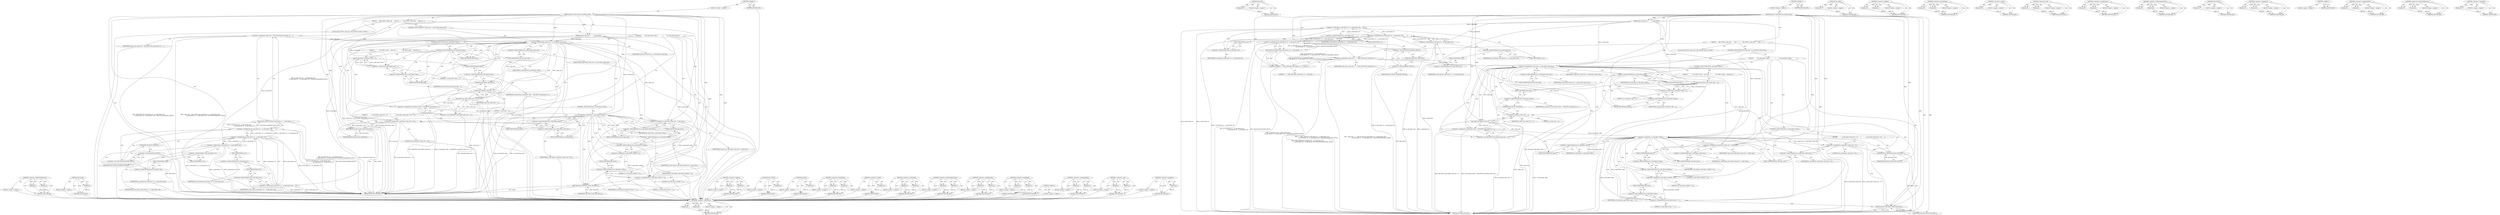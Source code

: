 digraph "&lt;operator&gt;.logicalNot" {
vulnerable_139 [label=<(METHOD,&lt;operator&gt;.indirectFieldAccess)>];
vulnerable_140 [label=<(PARAM,p1)>];
vulnerable_141 [label=<(PARAM,p2)>];
vulnerable_142 [label=<(BLOCK,&lt;empty&gt;,&lt;empty&gt;)>];
vulnerable_143 [label=<(METHOD_RETURN,ANY)>];
vulnerable_162 [label=<(METHOD,opj_malloc)>];
vulnerable_163 [label=<(PARAM,p1)>];
vulnerable_164 [label=<(BLOCK,&lt;empty&gt;,&lt;empty&gt;)>];
vulnerable_165 [label=<(METHOD_RETURN,ANY)>];
vulnerable_6 [label=<(METHOD,&lt;global&gt;)<SUB>1</SUB>>];
vulnerable_7 [label=<(BLOCK,&lt;empty&gt;,&lt;empty&gt;)<SUB>1</SUB>>];
vulnerable_8 [label=<(METHOD,opj_tcd_code_block_enc_allocate_data)<SUB>1</SUB>>];
vulnerable_9 [label=<(PARAM,opj_tcd_cblk_enc_t *
        p_code_block)<SUB>1</SUB>>];
vulnerable_10 [label=<(BLOCK,{
     OPJ_UINT32 l_data_size;
 
    l_data_siz...,{
     OPJ_UINT32 l_data_size;
 
    l_data_siz...)<SUB>3</SUB>>];
vulnerable_11 [label="<(LOCAL,OPJ_UINT32 l_data_size: OPJ_UINT32)<SUB>4</SUB>>"];
vulnerable_12 [label=<(&lt;operator&gt;.assignment,l_data_size = (OPJ_UINT32)((p_code_block-&gt;x1 - ...)<SUB>6</SUB>>];
vulnerable_13 [label=<(IDENTIFIER,l_data_size,l_data_size = (OPJ_UINT32)((p_code_block-&gt;x1 - ...)<SUB>6</SUB>>];
vulnerable_14 [label=<(OPJ_UINT32,(OPJ_UINT32)((p_code_block-&gt;x1 - p_code_block-&gt;...)<SUB>6</SUB>>];
vulnerable_15 [label=<(&lt;operator&gt;.multiplication,(p_code_block-&gt;x1 - p_code_block-&gt;x0) *
       ...)<SUB>6</SUB>>];
vulnerable_16 [label=<(&lt;operator&gt;.multiplication,(p_code_block-&gt;x1 - p_code_block-&gt;x0) *
       ...)<SUB>6</SUB>>];
vulnerable_17 [label=<(&lt;operator&gt;.subtraction,p_code_block-&gt;x1 - p_code_block-&gt;x0)<SUB>6</SUB>>];
vulnerable_18 [label=<(&lt;operator&gt;.indirectFieldAccess,p_code_block-&gt;x1)<SUB>6</SUB>>];
vulnerable_19 [label=<(IDENTIFIER,p_code_block,p_code_block-&gt;x1 - p_code_block-&gt;x0)<SUB>6</SUB>>];
vulnerable_20 [label=<(FIELD_IDENTIFIER,x1,x1)<SUB>6</SUB>>];
vulnerable_21 [label=<(&lt;operator&gt;.indirectFieldAccess,p_code_block-&gt;x0)<SUB>6</SUB>>];
vulnerable_22 [label=<(IDENTIFIER,p_code_block,p_code_block-&gt;x1 - p_code_block-&gt;x0)<SUB>6</SUB>>];
vulnerable_23 [label=<(FIELD_IDENTIFIER,x0,x0)<SUB>6</SUB>>];
vulnerable_24 [label=<(&lt;operator&gt;.subtraction,p_code_block-&gt;y1 - p_code_block-&gt;y0)<SUB>7</SUB>>];
vulnerable_25 [label=<(&lt;operator&gt;.indirectFieldAccess,p_code_block-&gt;y1)<SUB>7</SUB>>];
vulnerable_26 [label=<(IDENTIFIER,p_code_block,p_code_block-&gt;y1 - p_code_block-&gt;y0)<SUB>7</SUB>>];
vulnerable_27 [label=<(FIELD_IDENTIFIER,y1,y1)<SUB>7</SUB>>];
vulnerable_28 [label=<(&lt;operator&gt;.indirectFieldAccess,p_code_block-&gt;y0)<SUB>7</SUB>>];
vulnerable_29 [label=<(IDENTIFIER,p_code_block,p_code_block-&gt;y1 - p_code_block-&gt;y0)<SUB>7</SUB>>];
vulnerable_30 [label=<(FIELD_IDENTIFIER,y0,y0)<SUB>7</SUB>>];
vulnerable_31 [label=<(&lt;operator&gt;.cast,(OPJ_INT32)sizeof(OPJ_UINT32))<SUB>7</SUB>>];
vulnerable_32 [label=<(UNKNOWN,OPJ_INT32,OPJ_INT32)<SUB>7</SUB>>];
vulnerable_33 [label=<(&lt;operator&gt;.sizeOf,sizeof(OPJ_UINT32))<SUB>7</SUB>>];
vulnerable_34 [label=<(IDENTIFIER,OPJ_UINT32,sizeof(OPJ_UINT32))<SUB>7</SUB>>];
vulnerable_35 [label=<(CONTROL_STRUCTURE,IF,if (l_data_size &gt; p_code_block-&gt;data_size))<SUB>9</SUB>>];
vulnerable_36 [label=<(&lt;operator&gt;.greaterThan,l_data_size &gt; p_code_block-&gt;data_size)<SUB>9</SUB>>];
vulnerable_37 [label=<(IDENTIFIER,l_data_size,l_data_size &gt; p_code_block-&gt;data_size)<SUB>9</SUB>>];
vulnerable_38 [label=<(&lt;operator&gt;.indirectFieldAccess,p_code_block-&gt;data_size)<SUB>9</SUB>>];
vulnerable_39 [label=<(IDENTIFIER,p_code_block,l_data_size &gt; p_code_block-&gt;data_size)<SUB>9</SUB>>];
vulnerable_40 [label=<(FIELD_IDENTIFIER,data_size,data_size)<SUB>9</SUB>>];
vulnerable_41 [label=<(BLOCK,{
         if (p_code_block-&gt;data) {
          ...,{
         if (p_code_block-&gt;data) {
          ...)<SUB>9</SUB>>];
vulnerable_42 [label=<(CONTROL_STRUCTURE,IF,if (p_code_block-&gt;data))<SUB>10</SUB>>];
vulnerable_43 [label=<(&lt;operator&gt;.indirectFieldAccess,p_code_block-&gt;data)<SUB>10</SUB>>];
vulnerable_44 [label=<(IDENTIFIER,p_code_block,if (p_code_block-&gt;data))<SUB>10</SUB>>];
vulnerable_45 [label=<(FIELD_IDENTIFIER,data,data)<SUB>10</SUB>>];
vulnerable_46 [label=<(BLOCK,{
            /* We refer to data - 1 since bel...,{
            /* We refer to data - 1 since bel...)<SUB>10</SUB>>];
vulnerable_47 [label=<(opj_free,opj_free(p_code_block-&gt;data - 1))<SUB>12</SUB>>];
vulnerable_48 [label=<(&lt;operator&gt;.subtraction,p_code_block-&gt;data - 1)<SUB>12</SUB>>];
vulnerable_49 [label=<(&lt;operator&gt;.indirectFieldAccess,p_code_block-&gt;data)<SUB>12</SUB>>];
vulnerable_50 [label=<(IDENTIFIER,p_code_block,p_code_block-&gt;data - 1)<SUB>12</SUB>>];
vulnerable_51 [label=<(FIELD_IDENTIFIER,data,data)<SUB>12</SUB>>];
vulnerable_52 [label=<(LITERAL,1,p_code_block-&gt;data - 1)<SUB>12</SUB>>];
vulnerable_53 [label=<(&lt;operator&gt;.assignment,p_code_block-&gt;data = (OPJ_BYTE*) opj_malloc(l_d...)<SUB>14</SUB>>];
vulnerable_54 [label=<(&lt;operator&gt;.indirectFieldAccess,p_code_block-&gt;data)<SUB>14</SUB>>];
vulnerable_55 [label=<(IDENTIFIER,p_code_block,p_code_block-&gt;data = (OPJ_BYTE*) opj_malloc(l_d...)<SUB>14</SUB>>];
vulnerable_56 [label=<(FIELD_IDENTIFIER,data,data)<SUB>14</SUB>>];
vulnerable_57 [label=<(&lt;operator&gt;.cast,(OPJ_BYTE*) opj_malloc(l_data_size + 1))<SUB>14</SUB>>];
vulnerable_58 [label=<(UNKNOWN,OPJ_BYTE*,OPJ_BYTE*)<SUB>14</SUB>>];
vulnerable_59 [label=<(opj_malloc,opj_malloc(l_data_size + 1))<SUB>14</SUB>>];
vulnerable_60 [label=<(&lt;operator&gt;.addition,l_data_size + 1)<SUB>14</SUB>>];
vulnerable_61 [label=<(IDENTIFIER,l_data_size,l_data_size + 1)<SUB>14</SUB>>];
vulnerable_62 [label=<(LITERAL,1,l_data_size + 1)<SUB>14</SUB>>];
vulnerable_63 [label=<(CONTROL_STRUCTURE,IF,if (! p_code_block-&gt;data))<SUB>15</SUB>>];
vulnerable_64 [label=<(&lt;operator&gt;.logicalNot,! p_code_block-&gt;data)<SUB>15</SUB>>];
vulnerable_65 [label=<(&lt;operator&gt;.indirectFieldAccess,p_code_block-&gt;data)<SUB>15</SUB>>];
vulnerable_66 [label=<(IDENTIFIER,p_code_block,! p_code_block-&gt;data)<SUB>15</SUB>>];
vulnerable_67 [label=<(FIELD_IDENTIFIER,data,data)<SUB>15</SUB>>];
vulnerable_68 [label=<(BLOCK,{
            p_code_block-&gt;data_size = 0U;
   ...,{
            p_code_block-&gt;data_size = 0U;
   ...)<SUB>15</SUB>>];
vulnerable_69 [label=<(&lt;operator&gt;.assignment,p_code_block-&gt;data_size = 0U)<SUB>16</SUB>>];
vulnerable_70 [label=<(&lt;operator&gt;.indirectFieldAccess,p_code_block-&gt;data_size)<SUB>16</SUB>>];
vulnerable_71 [label=<(IDENTIFIER,p_code_block,p_code_block-&gt;data_size = 0U)<SUB>16</SUB>>];
vulnerable_72 [label=<(FIELD_IDENTIFIER,data_size,data_size)<SUB>16</SUB>>];
vulnerable_73 [label=<(LITERAL,0U,p_code_block-&gt;data_size = 0U)<SUB>16</SUB>>];
vulnerable_74 [label=<(RETURN,return OPJ_FALSE;,return OPJ_FALSE;)<SUB>17</SUB>>];
vulnerable_75 [label=<(IDENTIFIER,OPJ_FALSE,return OPJ_FALSE;)<SUB>17</SUB>>];
vulnerable_76 [label=<(&lt;operator&gt;.assignment,p_code_block-&gt;data_size = l_data_size)<SUB>19</SUB>>];
vulnerable_77 [label=<(&lt;operator&gt;.indirectFieldAccess,p_code_block-&gt;data_size)<SUB>19</SUB>>];
vulnerable_78 [label=<(IDENTIFIER,p_code_block,p_code_block-&gt;data_size = l_data_size)<SUB>19</SUB>>];
vulnerable_79 [label=<(FIELD_IDENTIFIER,data_size,data_size)<SUB>19</SUB>>];
vulnerable_80 [label=<(IDENTIFIER,l_data_size,p_code_block-&gt;data_size = l_data_size)<SUB>19</SUB>>];
vulnerable_81 [label=<(&lt;operator&gt;.assignment,p_code_block-&gt;data[0] = 0)<SUB>25</SUB>>];
vulnerable_82 [label=<(&lt;operator&gt;.indirectIndexAccess,p_code_block-&gt;data[0])<SUB>25</SUB>>];
vulnerable_83 [label=<(&lt;operator&gt;.indirectFieldAccess,p_code_block-&gt;data)<SUB>25</SUB>>];
vulnerable_84 [label=<(IDENTIFIER,p_code_block,p_code_block-&gt;data[0] = 0)<SUB>25</SUB>>];
vulnerable_85 [label=<(FIELD_IDENTIFIER,data,data)<SUB>25</SUB>>];
vulnerable_86 [label=<(LITERAL,0,p_code_block-&gt;data[0] = 0)<SUB>25</SUB>>];
vulnerable_87 [label=<(LITERAL,0,p_code_block-&gt;data[0] = 0)<SUB>25</SUB>>];
vulnerable_88 [label=<(&lt;operator&gt;.assignmentPlus,p_code_block-&gt;data += 1)<SUB>26</SUB>>];
vulnerable_89 [label=<(&lt;operator&gt;.indirectFieldAccess,p_code_block-&gt;data)<SUB>26</SUB>>];
vulnerable_90 [label=<(IDENTIFIER,p_code_block,p_code_block-&gt;data += 1)<SUB>26</SUB>>];
vulnerable_91 [label=<(FIELD_IDENTIFIER,data,data)<SUB>26</SUB>>];
vulnerable_92 [label=<(LITERAL,1,p_code_block-&gt;data += 1)<SUB>26</SUB>>];
vulnerable_93 [label=<(RETURN,return OPJ_TRUE;,return OPJ_TRUE;)<SUB>28</SUB>>];
vulnerable_94 [label=<(IDENTIFIER,OPJ_TRUE,return OPJ_TRUE;)<SUB>28</SUB>>];
vulnerable_95 [label=<(METHOD_RETURN,OPJ_BOOL)<SUB>1</SUB>>];
vulnerable_97 [label=<(METHOD_RETURN,ANY)<SUB>1</SUB>>];
vulnerable_166 [label=<(METHOD,&lt;operator&gt;.addition)>];
vulnerable_167 [label=<(PARAM,p1)>];
vulnerable_168 [label=<(PARAM,p2)>];
vulnerable_169 [label=<(BLOCK,&lt;empty&gt;,&lt;empty&gt;)>];
vulnerable_170 [label=<(METHOD_RETURN,ANY)>];
vulnerable_125 [label=<(METHOD,OPJ_UINT32)>];
vulnerable_126 [label=<(PARAM,p1)>];
vulnerable_127 [label=<(BLOCK,&lt;empty&gt;,&lt;empty&gt;)>];
vulnerable_128 [label=<(METHOD_RETURN,ANY)>];
vulnerable_158 [label=<(METHOD,opj_free)>];
vulnerable_159 [label=<(PARAM,p1)>];
vulnerable_160 [label=<(BLOCK,&lt;empty&gt;,&lt;empty&gt;)>];
vulnerable_161 [label=<(METHOD_RETURN,ANY)>];
vulnerable_153 [label=<(METHOD,&lt;operator&gt;.greaterThan)>];
vulnerable_154 [label=<(PARAM,p1)>];
vulnerable_155 [label=<(PARAM,p2)>];
vulnerable_156 [label=<(BLOCK,&lt;empty&gt;,&lt;empty&gt;)>];
vulnerable_157 [label=<(METHOD_RETURN,ANY)>];
vulnerable_149 [label=<(METHOD,&lt;operator&gt;.sizeOf)>];
vulnerable_150 [label=<(PARAM,p1)>];
vulnerable_151 [label=<(BLOCK,&lt;empty&gt;,&lt;empty&gt;)>];
vulnerable_152 [label=<(METHOD_RETURN,ANY)>];
vulnerable_134 [label=<(METHOD,&lt;operator&gt;.subtraction)>];
vulnerable_135 [label=<(PARAM,p1)>];
vulnerable_136 [label=<(PARAM,p2)>];
vulnerable_137 [label=<(BLOCK,&lt;empty&gt;,&lt;empty&gt;)>];
vulnerable_138 [label=<(METHOD_RETURN,ANY)>];
vulnerable_175 [label=<(METHOD,&lt;operator&gt;.indirectIndexAccess)>];
vulnerable_176 [label=<(PARAM,p1)>];
vulnerable_177 [label=<(PARAM,p2)>];
vulnerable_178 [label=<(BLOCK,&lt;empty&gt;,&lt;empty&gt;)>];
vulnerable_179 [label=<(METHOD_RETURN,ANY)>];
vulnerable_129 [label=<(METHOD,&lt;operator&gt;.multiplication)>];
vulnerable_130 [label=<(PARAM,p1)>];
vulnerable_131 [label=<(PARAM,p2)>];
vulnerable_132 [label=<(BLOCK,&lt;empty&gt;,&lt;empty&gt;)>];
vulnerable_133 [label=<(METHOD_RETURN,ANY)>];
vulnerable_120 [label=<(METHOD,&lt;operator&gt;.assignment)>];
vulnerable_121 [label=<(PARAM,p1)>];
vulnerable_122 [label=<(PARAM,p2)>];
vulnerable_123 [label=<(BLOCK,&lt;empty&gt;,&lt;empty&gt;)>];
vulnerable_124 [label=<(METHOD_RETURN,ANY)>];
vulnerable_114 [label=<(METHOD,&lt;global&gt;)<SUB>1</SUB>>];
vulnerable_115 [label=<(BLOCK,&lt;empty&gt;,&lt;empty&gt;)>];
vulnerable_116 [label=<(METHOD_RETURN,ANY)>];
vulnerable_180 [label=<(METHOD,&lt;operator&gt;.assignmentPlus)>];
vulnerable_181 [label=<(PARAM,p1)>];
vulnerable_182 [label=<(PARAM,p2)>];
vulnerable_183 [label=<(BLOCK,&lt;empty&gt;,&lt;empty&gt;)>];
vulnerable_184 [label=<(METHOD_RETURN,ANY)>];
vulnerable_144 [label=<(METHOD,&lt;operator&gt;.cast)>];
vulnerable_145 [label=<(PARAM,p1)>];
vulnerable_146 [label=<(PARAM,p2)>];
vulnerable_147 [label=<(BLOCK,&lt;empty&gt;,&lt;empty&gt;)>];
vulnerable_148 [label=<(METHOD_RETURN,ANY)>];
vulnerable_171 [label=<(METHOD,&lt;operator&gt;.logicalNot)>];
vulnerable_172 [label=<(PARAM,p1)>];
vulnerable_173 [label=<(BLOCK,&lt;empty&gt;,&lt;empty&gt;)>];
vulnerable_174 [label=<(METHOD_RETURN,ANY)>];
fixed_141 [label=<(METHOD,&lt;operator&gt;.subtraction)>];
fixed_142 [label=<(PARAM,p1)>];
fixed_143 [label=<(PARAM,p2)>];
fixed_144 [label=<(BLOCK,&lt;empty&gt;,&lt;empty&gt;)>];
fixed_145 [label=<(METHOD_RETURN,ANY)>];
fixed_165 [label=<(METHOD,opj_free)>];
fixed_166 [label=<(PARAM,p1)>];
fixed_167 [label=<(BLOCK,&lt;empty&gt;,&lt;empty&gt;)>];
fixed_168 [label=<(METHOD_RETURN,ANY)>];
fixed_6 [label=<(METHOD,&lt;global&gt;)<SUB>1</SUB>>];
fixed_7 [label=<(BLOCK,&lt;empty&gt;,&lt;empty&gt;)<SUB>1</SUB>>];
fixed_8 [label=<(METHOD,opj_tcd_code_block_enc_allocate_data)<SUB>1</SUB>>];
fixed_9 [label=<(PARAM,opj_tcd_cblk_enc_t *
        p_code_block)<SUB>1</SUB>>];
fixed_10 [label=<(BLOCK,{
     OPJ_UINT32 l_data_size;
 
    /* The +1 ...,{
     OPJ_UINT32 l_data_size;
 
    /* The +1 ...)<SUB>3</SUB>>];
fixed_11 [label="<(LOCAL,OPJ_UINT32 l_data_size: OPJ_UINT32)<SUB>4</SUB>>"];
fixed_12 [label=<(&lt;operator&gt;.assignment,l_data_size = 1 + (OPJ_UINT32)((p_code_block-&gt;x...)<SUB>7</SUB>>];
fixed_13 [label=<(IDENTIFIER,l_data_size,l_data_size = 1 + (OPJ_UINT32)((p_code_block-&gt;x...)<SUB>7</SUB>>];
fixed_14 [label=<(&lt;operator&gt;.addition,1 + (OPJ_UINT32)((p_code_block-&gt;x1 - p_code_blo...)<SUB>7</SUB>>];
fixed_15 [label=<(LITERAL,1,1 + (OPJ_UINT32)((p_code_block-&gt;x1 - p_code_blo...)<SUB>7</SUB>>];
fixed_16 [label=<(OPJ_UINT32,(OPJ_UINT32)((p_code_block-&gt;x1 - p_code_block-&gt;...)<SUB>7</SUB>>];
fixed_17 [label=<(&lt;operator&gt;.multiplication,(p_code_block-&gt;x1 - p_code_block-&gt;x0) *
       ...)<SUB>7</SUB>>];
fixed_18 [label=<(&lt;operator&gt;.multiplication,(p_code_block-&gt;x1 - p_code_block-&gt;x0) *
       ...)<SUB>7</SUB>>];
fixed_19 [label=<(&lt;operator&gt;.subtraction,p_code_block-&gt;x1 - p_code_block-&gt;x0)<SUB>7</SUB>>];
fixed_20 [label=<(&lt;operator&gt;.indirectFieldAccess,p_code_block-&gt;x1)<SUB>7</SUB>>];
fixed_21 [label=<(IDENTIFIER,p_code_block,p_code_block-&gt;x1 - p_code_block-&gt;x0)<SUB>7</SUB>>];
fixed_22 [label=<(FIELD_IDENTIFIER,x1,x1)<SUB>7</SUB>>];
fixed_23 [label=<(&lt;operator&gt;.indirectFieldAccess,p_code_block-&gt;x0)<SUB>7</SUB>>];
fixed_24 [label=<(IDENTIFIER,p_code_block,p_code_block-&gt;x1 - p_code_block-&gt;x0)<SUB>7</SUB>>];
fixed_25 [label=<(FIELD_IDENTIFIER,x0,x0)<SUB>7</SUB>>];
fixed_26 [label=<(&lt;operator&gt;.subtraction,p_code_block-&gt;y1 - p_code_block-&gt;y0)<SUB>8</SUB>>];
fixed_27 [label=<(&lt;operator&gt;.indirectFieldAccess,p_code_block-&gt;y1)<SUB>8</SUB>>];
fixed_28 [label=<(IDENTIFIER,p_code_block,p_code_block-&gt;y1 - p_code_block-&gt;y0)<SUB>8</SUB>>];
fixed_29 [label=<(FIELD_IDENTIFIER,y1,y1)<SUB>8</SUB>>];
fixed_30 [label=<(&lt;operator&gt;.indirectFieldAccess,p_code_block-&gt;y0)<SUB>8</SUB>>];
fixed_31 [label=<(IDENTIFIER,p_code_block,p_code_block-&gt;y1 - p_code_block-&gt;y0)<SUB>8</SUB>>];
fixed_32 [label=<(FIELD_IDENTIFIER,y0,y0)<SUB>8</SUB>>];
fixed_33 [label=<(&lt;operator&gt;.cast,(OPJ_INT32)sizeof(OPJ_UINT32))<SUB>8</SUB>>];
fixed_34 [label=<(UNKNOWN,OPJ_INT32,OPJ_INT32)<SUB>8</SUB>>];
fixed_35 [label=<(&lt;operator&gt;.sizeOf,sizeof(OPJ_UINT32))<SUB>8</SUB>>];
fixed_36 [label=<(IDENTIFIER,OPJ_UINT32,sizeof(OPJ_UINT32))<SUB>8</SUB>>];
fixed_37 [label=<(CONTROL_STRUCTURE,IF,if (l_data_size &gt; p_code_block-&gt;data_size))<SUB>10</SUB>>];
fixed_38 [label=<(&lt;operator&gt;.greaterThan,l_data_size &gt; p_code_block-&gt;data_size)<SUB>10</SUB>>];
fixed_39 [label=<(IDENTIFIER,l_data_size,l_data_size &gt; p_code_block-&gt;data_size)<SUB>10</SUB>>];
fixed_40 [label=<(&lt;operator&gt;.indirectFieldAccess,p_code_block-&gt;data_size)<SUB>10</SUB>>];
fixed_41 [label=<(IDENTIFIER,p_code_block,l_data_size &gt; p_code_block-&gt;data_size)<SUB>10</SUB>>];
fixed_42 [label=<(FIELD_IDENTIFIER,data_size,data_size)<SUB>10</SUB>>];
fixed_43 [label=<(BLOCK,{
         if (p_code_block-&gt;data) {
          ...,{
         if (p_code_block-&gt;data) {
          ...)<SUB>10</SUB>>];
fixed_44 [label=<(CONTROL_STRUCTURE,IF,if (p_code_block-&gt;data))<SUB>11</SUB>>];
fixed_45 [label=<(&lt;operator&gt;.indirectFieldAccess,p_code_block-&gt;data)<SUB>11</SUB>>];
fixed_46 [label=<(IDENTIFIER,p_code_block,if (p_code_block-&gt;data))<SUB>11</SUB>>];
fixed_47 [label=<(FIELD_IDENTIFIER,data,data)<SUB>11</SUB>>];
fixed_48 [label=<(BLOCK,{
            /* We refer to data - 1 since bel...,{
            /* We refer to data - 1 since bel...)<SUB>11</SUB>>];
fixed_49 [label=<(opj_free,opj_free(p_code_block-&gt;data - 1))<SUB>13</SUB>>];
fixed_50 [label=<(&lt;operator&gt;.subtraction,p_code_block-&gt;data - 1)<SUB>13</SUB>>];
fixed_51 [label=<(&lt;operator&gt;.indirectFieldAccess,p_code_block-&gt;data)<SUB>13</SUB>>];
fixed_52 [label=<(IDENTIFIER,p_code_block,p_code_block-&gt;data - 1)<SUB>13</SUB>>];
fixed_53 [label=<(FIELD_IDENTIFIER,data,data)<SUB>13</SUB>>];
fixed_54 [label=<(LITERAL,1,p_code_block-&gt;data - 1)<SUB>13</SUB>>];
fixed_55 [label=<(&lt;operator&gt;.assignment,p_code_block-&gt;data = (OPJ_BYTE*) opj_malloc(l_d...)<SUB>15</SUB>>];
fixed_56 [label=<(&lt;operator&gt;.indirectFieldAccess,p_code_block-&gt;data)<SUB>15</SUB>>];
fixed_57 [label=<(IDENTIFIER,p_code_block,p_code_block-&gt;data = (OPJ_BYTE*) opj_malloc(l_d...)<SUB>15</SUB>>];
fixed_58 [label=<(FIELD_IDENTIFIER,data,data)<SUB>15</SUB>>];
fixed_59 [label=<(&lt;operator&gt;.cast,(OPJ_BYTE*) opj_malloc(l_data_size + 1))<SUB>15</SUB>>];
fixed_60 [label=<(UNKNOWN,OPJ_BYTE*,OPJ_BYTE*)<SUB>15</SUB>>];
fixed_61 [label=<(opj_malloc,opj_malloc(l_data_size + 1))<SUB>15</SUB>>];
fixed_62 [label=<(&lt;operator&gt;.addition,l_data_size + 1)<SUB>15</SUB>>];
fixed_63 [label=<(IDENTIFIER,l_data_size,l_data_size + 1)<SUB>15</SUB>>];
fixed_64 [label=<(LITERAL,1,l_data_size + 1)<SUB>15</SUB>>];
fixed_65 [label=<(CONTROL_STRUCTURE,IF,if (! p_code_block-&gt;data))<SUB>16</SUB>>];
fixed_66 [label=<(&lt;operator&gt;.logicalNot,! p_code_block-&gt;data)<SUB>16</SUB>>];
fixed_67 [label=<(&lt;operator&gt;.indirectFieldAccess,p_code_block-&gt;data)<SUB>16</SUB>>];
fixed_68 [label=<(IDENTIFIER,p_code_block,! p_code_block-&gt;data)<SUB>16</SUB>>];
fixed_69 [label=<(FIELD_IDENTIFIER,data,data)<SUB>16</SUB>>];
fixed_70 [label=<(BLOCK,{
            p_code_block-&gt;data_size = 0U;
   ...,{
            p_code_block-&gt;data_size = 0U;
   ...)<SUB>16</SUB>>];
fixed_71 [label=<(&lt;operator&gt;.assignment,p_code_block-&gt;data_size = 0U)<SUB>17</SUB>>];
fixed_72 [label=<(&lt;operator&gt;.indirectFieldAccess,p_code_block-&gt;data_size)<SUB>17</SUB>>];
fixed_73 [label=<(IDENTIFIER,p_code_block,p_code_block-&gt;data_size = 0U)<SUB>17</SUB>>];
fixed_74 [label=<(FIELD_IDENTIFIER,data_size,data_size)<SUB>17</SUB>>];
fixed_75 [label=<(LITERAL,0U,p_code_block-&gt;data_size = 0U)<SUB>17</SUB>>];
fixed_76 [label=<(RETURN,return OPJ_FALSE;,return OPJ_FALSE;)<SUB>18</SUB>>];
fixed_77 [label=<(IDENTIFIER,OPJ_FALSE,return OPJ_FALSE;)<SUB>18</SUB>>];
fixed_78 [label=<(&lt;operator&gt;.assignment,p_code_block-&gt;data_size = l_data_size)<SUB>20</SUB>>];
fixed_79 [label=<(&lt;operator&gt;.indirectFieldAccess,p_code_block-&gt;data_size)<SUB>20</SUB>>];
fixed_80 [label=<(IDENTIFIER,p_code_block,p_code_block-&gt;data_size = l_data_size)<SUB>20</SUB>>];
fixed_81 [label=<(FIELD_IDENTIFIER,data_size,data_size)<SUB>20</SUB>>];
fixed_82 [label=<(IDENTIFIER,l_data_size,p_code_block-&gt;data_size = l_data_size)<SUB>20</SUB>>];
fixed_83 [label=<(&lt;operator&gt;.assignment,p_code_block-&gt;data[0] = 0)<SUB>26</SUB>>];
fixed_84 [label=<(&lt;operator&gt;.indirectIndexAccess,p_code_block-&gt;data[0])<SUB>26</SUB>>];
fixed_85 [label=<(&lt;operator&gt;.indirectFieldAccess,p_code_block-&gt;data)<SUB>26</SUB>>];
fixed_86 [label=<(IDENTIFIER,p_code_block,p_code_block-&gt;data[0] = 0)<SUB>26</SUB>>];
fixed_87 [label=<(FIELD_IDENTIFIER,data,data)<SUB>26</SUB>>];
fixed_88 [label=<(LITERAL,0,p_code_block-&gt;data[0] = 0)<SUB>26</SUB>>];
fixed_89 [label=<(LITERAL,0,p_code_block-&gt;data[0] = 0)<SUB>26</SUB>>];
fixed_90 [label=<(&lt;operator&gt;.assignmentPlus,p_code_block-&gt;data += 1)<SUB>27</SUB>>];
fixed_91 [label=<(&lt;operator&gt;.indirectFieldAccess,p_code_block-&gt;data)<SUB>27</SUB>>];
fixed_92 [label=<(IDENTIFIER,p_code_block,p_code_block-&gt;data += 1)<SUB>27</SUB>>];
fixed_93 [label=<(FIELD_IDENTIFIER,data,data)<SUB>27</SUB>>];
fixed_94 [label=<(LITERAL,1,p_code_block-&gt;data += 1)<SUB>27</SUB>>];
fixed_95 [label=<(RETURN,return OPJ_TRUE;,return OPJ_TRUE;)<SUB>29</SUB>>];
fixed_96 [label=<(IDENTIFIER,OPJ_TRUE,return OPJ_TRUE;)<SUB>29</SUB>>];
fixed_97 [label=<(METHOD_RETURN,OPJ_BOOL)<SUB>1</SUB>>];
fixed_99 [label=<(METHOD_RETURN,ANY)<SUB>1</SUB>>];
fixed_169 [label=<(METHOD,opj_malloc)>];
fixed_170 [label=<(PARAM,p1)>];
fixed_171 [label=<(BLOCK,&lt;empty&gt;,&lt;empty&gt;)>];
fixed_172 [label=<(METHOD_RETURN,ANY)>];
fixed_127 [label=<(METHOD,&lt;operator&gt;.addition)>];
fixed_128 [label=<(PARAM,p1)>];
fixed_129 [label=<(PARAM,p2)>];
fixed_130 [label=<(BLOCK,&lt;empty&gt;,&lt;empty&gt;)>];
fixed_131 [label=<(METHOD_RETURN,ANY)>];
fixed_160 [label=<(METHOD,&lt;operator&gt;.greaterThan)>];
fixed_161 [label=<(PARAM,p1)>];
fixed_162 [label=<(PARAM,p2)>];
fixed_163 [label=<(BLOCK,&lt;empty&gt;,&lt;empty&gt;)>];
fixed_164 [label=<(METHOD_RETURN,ANY)>];
fixed_156 [label=<(METHOD,&lt;operator&gt;.sizeOf)>];
fixed_157 [label=<(PARAM,p1)>];
fixed_158 [label=<(BLOCK,&lt;empty&gt;,&lt;empty&gt;)>];
fixed_159 [label=<(METHOD_RETURN,ANY)>];
fixed_151 [label=<(METHOD,&lt;operator&gt;.cast)>];
fixed_152 [label=<(PARAM,p1)>];
fixed_153 [label=<(PARAM,p2)>];
fixed_154 [label=<(BLOCK,&lt;empty&gt;,&lt;empty&gt;)>];
fixed_155 [label=<(METHOD_RETURN,ANY)>];
fixed_136 [label=<(METHOD,&lt;operator&gt;.multiplication)>];
fixed_137 [label=<(PARAM,p1)>];
fixed_138 [label=<(PARAM,p2)>];
fixed_139 [label=<(BLOCK,&lt;empty&gt;,&lt;empty&gt;)>];
fixed_140 [label=<(METHOD_RETURN,ANY)>];
fixed_177 [label=<(METHOD,&lt;operator&gt;.indirectIndexAccess)>];
fixed_178 [label=<(PARAM,p1)>];
fixed_179 [label=<(PARAM,p2)>];
fixed_180 [label=<(BLOCK,&lt;empty&gt;,&lt;empty&gt;)>];
fixed_181 [label=<(METHOD_RETURN,ANY)>];
fixed_132 [label=<(METHOD,OPJ_UINT32)>];
fixed_133 [label=<(PARAM,p1)>];
fixed_134 [label=<(BLOCK,&lt;empty&gt;,&lt;empty&gt;)>];
fixed_135 [label=<(METHOD_RETURN,ANY)>];
fixed_122 [label=<(METHOD,&lt;operator&gt;.assignment)>];
fixed_123 [label=<(PARAM,p1)>];
fixed_124 [label=<(PARAM,p2)>];
fixed_125 [label=<(BLOCK,&lt;empty&gt;,&lt;empty&gt;)>];
fixed_126 [label=<(METHOD_RETURN,ANY)>];
fixed_116 [label=<(METHOD,&lt;global&gt;)<SUB>1</SUB>>];
fixed_117 [label=<(BLOCK,&lt;empty&gt;,&lt;empty&gt;)>];
fixed_118 [label=<(METHOD_RETURN,ANY)>];
fixed_182 [label=<(METHOD,&lt;operator&gt;.assignmentPlus)>];
fixed_183 [label=<(PARAM,p1)>];
fixed_184 [label=<(PARAM,p2)>];
fixed_185 [label=<(BLOCK,&lt;empty&gt;,&lt;empty&gt;)>];
fixed_186 [label=<(METHOD_RETURN,ANY)>];
fixed_146 [label=<(METHOD,&lt;operator&gt;.indirectFieldAccess)>];
fixed_147 [label=<(PARAM,p1)>];
fixed_148 [label=<(PARAM,p2)>];
fixed_149 [label=<(BLOCK,&lt;empty&gt;,&lt;empty&gt;)>];
fixed_150 [label=<(METHOD_RETURN,ANY)>];
fixed_173 [label=<(METHOD,&lt;operator&gt;.logicalNot)>];
fixed_174 [label=<(PARAM,p1)>];
fixed_175 [label=<(BLOCK,&lt;empty&gt;,&lt;empty&gt;)>];
fixed_176 [label=<(METHOD_RETURN,ANY)>];
vulnerable_139 -> vulnerable_140  [key=0, label="AST: "];
vulnerable_139 -> vulnerable_140  [key=1, label="DDG: "];
vulnerable_139 -> vulnerable_142  [key=0, label="AST: "];
vulnerable_139 -> vulnerable_141  [key=0, label="AST: "];
vulnerable_139 -> vulnerable_141  [key=1, label="DDG: "];
vulnerable_139 -> vulnerable_143  [key=0, label="AST: "];
vulnerable_139 -> vulnerable_143  [key=1, label="CFG: "];
vulnerable_140 -> vulnerable_143  [key=0, label="DDG: p1"];
vulnerable_141 -> vulnerable_143  [key=0, label="DDG: p2"];
vulnerable_142 -> fixed_141  [key=0];
vulnerable_143 -> fixed_141  [key=0];
vulnerable_162 -> vulnerable_163  [key=0, label="AST: "];
vulnerable_162 -> vulnerable_163  [key=1, label="DDG: "];
vulnerable_162 -> vulnerable_164  [key=0, label="AST: "];
vulnerable_162 -> vulnerable_165  [key=0, label="AST: "];
vulnerable_162 -> vulnerable_165  [key=1, label="CFG: "];
vulnerable_163 -> vulnerable_165  [key=0, label="DDG: p1"];
vulnerable_164 -> fixed_141  [key=0];
vulnerable_165 -> fixed_141  [key=0];
vulnerable_6 -> vulnerable_7  [key=0, label="AST: "];
vulnerable_6 -> vulnerable_97  [key=0, label="AST: "];
vulnerable_6 -> vulnerable_97  [key=1, label="CFG: "];
vulnerable_7 -> vulnerable_8  [key=0, label="AST: "];
vulnerable_8 -> vulnerable_9  [key=0, label="AST: "];
vulnerable_8 -> vulnerable_9  [key=1, label="DDG: "];
vulnerable_8 -> vulnerable_10  [key=0, label="AST: "];
vulnerable_8 -> vulnerable_95  [key=0, label="AST: "];
vulnerable_8 -> vulnerable_20  [key=0, label="CFG: "];
vulnerable_8 -> vulnerable_93  [key=0, label="DDG: "];
vulnerable_8 -> vulnerable_94  [key=0, label="DDG: "];
vulnerable_8 -> vulnerable_36  [key=0, label="DDG: "];
vulnerable_8 -> vulnerable_76  [key=0, label="DDG: "];
vulnerable_8 -> vulnerable_81  [key=0, label="DDG: "];
vulnerable_8 -> vulnerable_88  [key=0, label="DDG: "];
vulnerable_8 -> vulnerable_69  [key=0, label="DDG: "];
vulnerable_8 -> vulnerable_74  [key=0, label="DDG: "];
vulnerable_8 -> vulnerable_59  [key=0, label="DDG: "];
vulnerable_8 -> vulnerable_75  [key=0, label="DDG: "];
vulnerable_8 -> vulnerable_48  [key=0, label="DDG: "];
vulnerable_8 -> vulnerable_60  [key=0, label="DDG: "];
vulnerable_9 -> vulnerable_95  [key=0, label="DDG: p_code_block"];
vulnerable_9 -> vulnerable_36  [key=0, label="DDG: p_code_block"];
vulnerable_9 -> vulnerable_88  [key=0, label="DDG: p_code_block"];
vulnerable_9 -> vulnerable_64  [key=0, label="DDG: p_code_block"];
vulnerable_9 -> vulnerable_17  [key=0, label="DDG: p_code_block"];
vulnerable_9 -> vulnerable_24  [key=0, label="DDG: p_code_block"];
vulnerable_9 -> vulnerable_48  [key=0, label="DDG: p_code_block"];
vulnerable_10 -> vulnerable_11  [key=0, label="AST: "];
vulnerable_10 -> vulnerable_12  [key=0, label="AST: "];
vulnerable_10 -> vulnerable_35  [key=0, label="AST: "];
vulnerable_10 -> vulnerable_93  [key=0, label="AST: "];
vulnerable_11 -> fixed_141  [key=0];
vulnerable_12 -> vulnerable_13  [key=0, label="AST: "];
vulnerable_12 -> vulnerable_14  [key=0, label="AST: "];
vulnerable_12 -> vulnerable_40  [key=0, label="CFG: "];
vulnerable_12 -> vulnerable_95  [key=0, label="DDG: (OPJ_UINT32)((p_code_block-&gt;x1 - p_code_block-&gt;x0) *
                               (p_code_block-&gt;y1 - p_code_block-&gt;y0) * (OPJ_INT32)sizeof(OPJ_UINT32))"];
vulnerable_12 -> vulnerable_95  [key=1, label="DDG: l_data_size = (OPJ_UINT32)((p_code_block-&gt;x1 - p_code_block-&gt;x0) *
                               (p_code_block-&gt;y1 - p_code_block-&gt;y0) * (OPJ_INT32)sizeof(OPJ_UINT32))"];
vulnerable_12 -> vulnerable_36  [key=0, label="DDG: l_data_size"];
vulnerable_13 -> fixed_141  [key=0];
vulnerable_14 -> vulnerable_15  [key=0, label="AST: "];
vulnerable_14 -> vulnerable_12  [key=0, label="CFG: "];
vulnerable_14 -> vulnerable_12  [key=1, label="DDG: (p_code_block-&gt;x1 - p_code_block-&gt;x0) *
                               (p_code_block-&gt;y1 - p_code_block-&gt;y0) * (OPJ_INT32)sizeof(OPJ_UINT32)"];
vulnerable_14 -> vulnerable_95  [key=0, label="DDG: (p_code_block-&gt;x1 - p_code_block-&gt;x0) *
                               (p_code_block-&gt;y1 - p_code_block-&gt;y0) * (OPJ_INT32)sizeof(OPJ_UINT32)"];
vulnerable_15 -> vulnerable_16  [key=0, label="AST: "];
vulnerable_15 -> vulnerable_31  [key=0, label="AST: "];
vulnerable_15 -> vulnerable_14  [key=0, label="CFG: "];
vulnerable_15 -> vulnerable_14  [key=1, label="DDG: (p_code_block-&gt;x1 - p_code_block-&gt;x0) *
                               (p_code_block-&gt;y1 - p_code_block-&gt;y0)"];
vulnerable_15 -> vulnerable_14  [key=2, label="DDG: (OPJ_INT32)sizeof(OPJ_UINT32)"];
vulnerable_15 -> vulnerable_95  [key=0, label="DDG: (p_code_block-&gt;x1 - p_code_block-&gt;x0) *
                               (p_code_block-&gt;y1 - p_code_block-&gt;y0)"];
vulnerable_15 -> vulnerable_95  [key=1, label="DDG: (OPJ_INT32)sizeof(OPJ_UINT32)"];
vulnerable_16 -> vulnerable_17  [key=0, label="AST: "];
vulnerable_16 -> vulnerable_24  [key=0, label="AST: "];
vulnerable_16 -> vulnerable_32  [key=0, label="CFG: "];
vulnerable_16 -> vulnerable_95  [key=0, label="DDG: p_code_block-&gt;x1 - p_code_block-&gt;x0"];
vulnerable_16 -> vulnerable_95  [key=1, label="DDG: p_code_block-&gt;y1 - p_code_block-&gt;y0"];
vulnerable_16 -> vulnerable_15  [key=0, label="DDG: p_code_block-&gt;x1 - p_code_block-&gt;x0"];
vulnerable_16 -> vulnerable_15  [key=1, label="DDG: p_code_block-&gt;y1 - p_code_block-&gt;y0"];
vulnerable_17 -> vulnerable_18  [key=0, label="AST: "];
vulnerable_17 -> vulnerable_21  [key=0, label="AST: "];
vulnerable_17 -> vulnerable_27  [key=0, label="CFG: "];
vulnerable_17 -> vulnerable_95  [key=0, label="DDG: p_code_block-&gt;x1"];
vulnerable_17 -> vulnerable_95  [key=1, label="DDG: p_code_block-&gt;x0"];
vulnerable_17 -> vulnerable_16  [key=0, label="DDG: p_code_block-&gt;x1"];
vulnerable_17 -> vulnerable_16  [key=1, label="DDG: p_code_block-&gt;x0"];
vulnerable_18 -> vulnerable_19  [key=0, label="AST: "];
vulnerable_18 -> vulnerable_20  [key=0, label="AST: "];
vulnerable_18 -> vulnerable_23  [key=0, label="CFG: "];
vulnerable_19 -> fixed_141  [key=0];
vulnerable_20 -> vulnerable_18  [key=0, label="CFG: "];
vulnerable_21 -> vulnerable_22  [key=0, label="AST: "];
vulnerable_21 -> vulnerable_23  [key=0, label="AST: "];
vulnerable_21 -> vulnerable_17  [key=0, label="CFG: "];
vulnerable_22 -> fixed_141  [key=0];
vulnerable_23 -> vulnerable_21  [key=0, label="CFG: "];
vulnerable_24 -> vulnerable_25  [key=0, label="AST: "];
vulnerable_24 -> vulnerable_28  [key=0, label="AST: "];
vulnerable_24 -> vulnerable_16  [key=0, label="CFG: "];
vulnerable_24 -> vulnerable_16  [key=1, label="DDG: p_code_block-&gt;y1"];
vulnerable_24 -> vulnerable_16  [key=2, label="DDG: p_code_block-&gt;y0"];
vulnerable_24 -> vulnerable_95  [key=0, label="DDG: p_code_block-&gt;y1"];
vulnerable_24 -> vulnerable_95  [key=1, label="DDG: p_code_block-&gt;y0"];
vulnerable_25 -> vulnerable_26  [key=0, label="AST: "];
vulnerable_25 -> vulnerable_27  [key=0, label="AST: "];
vulnerable_25 -> vulnerable_30  [key=0, label="CFG: "];
vulnerable_26 -> fixed_141  [key=0];
vulnerable_27 -> vulnerable_25  [key=0, label="CFG: "];
vulnerable_28 -> vulnerable_29  [key=0, label="AST: "];
vulnerable_28 -> vulnerable_30  [key=0, label="AST: "];
vulnerable_28 -> vulnerable_24  [key=0, label="CFG: "];
vulnerable_29 -> fixed_141  [key=0];
vulnerable_30 -> vulnerable_28  [key=0, label="CFG: "];
vulnerable_31 -> vulnerable_32  [key=0, label="AST: "];
vulnerable_31 -> vulnerable_33  [key=0, label="AST: "];
vulnerable_31 -> vulnerable_15  [key=0, label="CFG: "];
vulnerable_32 -> vulnerable_33  [key=0, label="CFG: "];
vulnerable_33 -> vulnerable_34  [key=0, label="AST: "];
vulnerable_33 -> vulnerable_31  [key=0, label="CFG: "];
vulnerable_33 -> vulnerable_95  [key=0, label="DDG: OPJ_UINT32"];
vulnerable_34 -> fixed_141  [key=0];
vulnerable_35 -> vulnerable_36  [key=0, label="AST: "];
vulnerable_35 -> vulnerable_41  [key=0, label="AST: "];
vulnerable_36 -> vulnerable_37  [key=0, label="AST: "];
vulnerable_36 -> vulnerable_38  [key=0, label="AST: "];
vulnerable_36 -> vulnerable_45  [key=0, label="CFG: "];
vulnerable_36 -> vulnerable_45  [key=1, label="CDG: "];
vulnerable_36 -> vulnerable_93  [key=0, label="CFG: "];
vulnerable_36 -> vulnerable_93  [key=1, label="CDG: "];
vulnerable_36 -> vulnerable_95  [key=0, label="DDG: l_data_size &gt; p_code_block-&gt;data_size"];
vulnerable_36 -> vulnerable_76  [key=0, label="DDG: l_data_size"];
vulnerable_36 -> vulnerable_59  [key=0, label="DDG: l_data_size"];
vulnerable_36 -> vulnerable_59  [key=1, label="CDG: "];
vulnerable_36 -> vulnerable_60  [key=0, label="DDG: l_data_size"];
vulnerable_36 -> vulnerable_60  [key=1, label="CDG: "];
vulnerable_36 -> vulnerable_64  [key=0, label="CDG: "];
vulnerable_36 -> vulnerable_57  [key=0, label="CDG: "];
vulnerable_36 -> vulnerable_56  [key=0, label="CDG: "];
vulnerable_36 -> vulnerable_67  [key=0, label="CDG: "];
vulnerable_36 -> vulnerable_65  [key=0, label="CDG: "];
vulnerable_36 -> vulnerable_54  [key=0, label="CDG: "];
vulnerable_36 -> vulnerable_43  [key=0, label="CDG: "];
vulnerable_36 -> vulnerable_58  [key=0, label="CDG: "];
vulnerable_36 -> vulnerable_53  [key=0, label="CDG: "];
vulnerable_37 -> fixed_141  [key=0];
vulnerable_38 -> vulnerable_39  [key=0, label="AST: "];
vulnerable_38 -> vulnerable_40  [key=0, label="AST: "];
vulnerable_38 -> vulnerable_36  [key=0, label="CFG: "];
vulnerable_39 -> fixed_141  [key=0];
vulnerable_40 -> vulnerable_38  [key=0, label="CFG: "];
vulnerable_41 -> vulnerable_42  [key=0, label="AST: "];
vulnerable_41 -> vulnerable_53  [key=0, label="AST: "];
vulnerable_41 -> vulnerable_63  [key=0, label="AST: "];
vulnerable_41 -> vulnerable_76  [key=0, label="AST: "];
vulnerable_41 -> vulnerable_81  [key=0, label="AST: "];
vulnerable_41 -> vulnerable_88  [key=0, label="AST: "];
vulnerable_42 -> vulnerable_43  [key=0, label="AST: "];
vulnerable_42 -> vulnerable_46  [key=0, label="AST: "];
vulnerable_43 -> vulnerable_44  [key=0, label="AST: "];
vulnerable_43 -> vulnerable_45  [key=0, label="AST: "];
vulnerable_43 -> vulnerable_51  [key=0, label="CFG: "];
vulnerable_43 -> vulnerable_51  [key=1, label="CDG: "];
vulnerable_43 -> vulnerable_56  [key=0, label="CFG: "];
vulnerable_43 -> vulnerable_47  [key=0, label="CDG: "];
vulnerable_43 -> vulnerable_48  [key=0, label="CDG: "];
vulnerable_43 -> vulnerable_49  [key=0, label="CDG: "];
vulnerable_44 -> fixed_141  [key=0];
vulnerable_45 -> vulnerable_43  [key=0, label="CFG: "];
vulnerable_46 -> vulnerable_47  [key=0, label="AST: "];
vulnerable_47 -> vulnerable_48  [key=0, label="AST: "];
vulnerable_47 -> vulnerable_56  [key=0, label="CFG: "];
vulnerable_47 -> vulnerable_95  [key=0, label="DDG: p_code_block-&gt;data - 1"];
vulnerable_47 -> vulnerable_95  [key=1, label="DDG: opj_free(p_code_block-&gt;data - 1)"];
vulnerable_48 -> vulnerable_49  [key=0, label="AST: "];
vulnerable_48 -> vulnerable_52  [key=0, label="AST: "];
vulnerable_48 -> vulnerable_47  [key=0, label="CFG: "];
vulnerable_48 -> vulnerable_47  [key=1, label="DDG: p_code_block-&gt;data"];
vulnerable_48 -> vulnerable_47  [key=2, label="DDG: 1"];
vulnerable_49 -> vulnerable_50  [key=0, label="AST: "];
vulnerable_49 -> vulnerable_51  [key=0, label="AST: "];
vulnerable_49 -> vulnerable_48  [key=0, label="CFG: "];
vulnerable_50 -> fixed_141  [key=0];
vulnerable_51 -> vulnerable_49  [key=0, label="CFG: "];
vulnerable_52 -> fixed_141  [key=0];
vulnerable_53 -> vulnerable_54  [key=0, label="AST: "];
vulnerable_53 -> vulnerable_57  [key=0, label="AST: "];
vulnerable_53 -> vulnerable_67  [key=0, label="CFG: "];
vulnerable_53 -> vulnerable_95  [key=0, label="DDG: (OPJ_BYTE*) opj_malloc(l_data_size + 1)"];
vulnerable_53 -> vulnerable_95  [key=1, label="DDG: p_code_block-&gt;data = (OPJ_BYTE*) opj_malloc(l_data_size + 1)"];
vulnerable_53 -> vulnerable_64  [key=0, label="DDG: p_code_block-&gt;data"];
vulnerable_54 -> vulnerable_55  [key=0, label="AST: "];
vulnerable_54 -> vulnerable_56  [key=0, label="AST: "];
vulnerable_54 -> vulnerable_58  [key=0, label="CFG: "];
vulnerable_55 -> fixed_141  [key=0];
vulnerable_56 -> vulnerable_54  [key=0, label="CFG: "];
vulnerable_57 -> vulnerable_58  [key=0, label="AST: "];
vulnerable_57 -> vulnerable_59  [key=0, label="AST: "];
vulnerable_57 -> vulnerable_53  [key=0, label="CFG: "];
vulnerable_57 -> vulnerable_95  [key=0, label="DDG: opj_malloc(l_data_size + 1)"];
vulnerable_58 -> vulnerable_60  [key=0, label="CFG: "];
vulnerable_59 -> vulnerable_60  [key=0, label="AST: "];
vulnerable_59 -> vulnerable_57  [key=0, label="CFG: "];
vulnerable_59 -> vulnerable_57  [key=1, label="DDG: l_data_size + 1"];
vulnerable_59 -> vulnerable_95  [key=0, label="DDG: l_data_size + 1"];
vulnerable_59 -> vulnerable_53  [key=0, label="DDG: l_data_size + 1"];
vulnerable_60 -> vulnerable_61  [key=0, label="AST: "];
vulnerable_60 -> vulnerable_62  [key=0, label="AST: "];
vulnerable_60 -> vulnerable_59  [key=0, label="CFG: "];
vulnerable_60 -> vulnerable_95  [key=0, label="DDG: l_data_size"];
vulnerable_61 -> fixed_141  [key=0];
vulnerable_62 -> fixed_141  [key=0];
vulnerable_63 -> vulnerable_64  [key=0, label="AST: "];
vulnerable_63 -> vulnerable_68  [key=0, label="AST: "];
vulnerable_64 -> vulnerable_65  [key=0, label="AST: "];
vulnerable_64 -> vulnerable_72  [key=0, label="CFG: "];
vulnerable_64 -> vulnerable_72  [key=1, label="CDG: "];
vulnerable_64 -> vulnerable_79  [key=0, label="CFG: "];
vulnerable_64 -> vulnerable_79  [key=1, label="CDG: "];
vulnerable_64 -> vulnerable_95  [key=0, label="DDG: p_code_block-&gt;data"];
vulnerable_64 -> vulnerable_95  [key=1, label="DDG: ! p_code_block-&gt;data"];
vulnerable_64 -> vulnerable_88  [key=0, label="DDG: p_code_block-&gt;data"];
vulnerable_64 -> vulnerable_88  [key=1, label="CDG: "];
vulnerable_64 -> vulnerable_77  [key=0, label="CDG: "];
vulnerable_64 -> vulnerable_89  [key=0, label="CDG: "];
vulnerable_64 -> vulnerable_81  [key=0, label="CDG: "];
vulnerable_64 -> vulnerable_85  [key=0, label="CDG: "];
vulnerable_64 -> vulnerable_69  [key=0, label="CDG: "];
vulnerable_64 -> vulnerable_74  [key=0, label="CDG: "];
vulnerable_64 -> vulnerable_76  [key=0, label="CDG: "];
vulnerable_64 -> vulnerable_91  [key=0, label="CDG: "];
vulnerable_64 -> vulnerable_82  [key=0, label="CDG: "];
vulnerable_64 -> vulnerable_93  [key=0, label="CDG: "];
vulnerable_64 -> vulnerable_83  [key=0, label="CDG: "];
vulnerable_64 -> vulnerable_70  [key=0, label="CDG: "];
vulnerable_65 -> vulnerable_66  [key=0, label="AST: "];
vulnerable_65 -> vulnerable_67  [key=0, label="AST: "];
vulnerable_65 -> vulnerable_64  [key=0, label="CFG: "];
vulnerable_66 -> fixed_141  [key=0];
vulnerable_67 -> vulnerable_65  [key=0, label="CFG: "];
vulnerable_68 -> vulnerable_69  [key=0, label="AST: "];
vulnerable_68 -> vulnerable_74  [key=0, label="AST: "];
vulnerable_69 -> vulnerable_70  [key=0, label="AST: "];
vulnerable_69 -> vulnerable_73  [key=0, label="AST: "];
vulnerable_69 -> vulnerable_74  [key=0, label="CFG: "];
vulnerable_69 -> vulnerable_95  [key=0, label="DDG: p_code_block-&gt;data_size"];
vulnerable_69 -> vulnerable_95  [key=1, label="DDG: p_code_block-&gt;data_size = 0U"];
vulnerable_70 -> vulnerable_71  [key=0, label="AST: "];
vulnerable_70 -> vulnerable_72  [key=0, label="AST: "];
vulnerable_70 -> vulnerable_69  [key=0, label="CFG: "];
vulnerable_71 -> fixed_141  [key=0];
vulnerable_72 -> vulnerable_70  [key=0, label="CFG: "];
vulnerable_73 -> fixed_141  [key=0];
vulnerable_74 -> vulnerable_75  [key=0, label="AST: "];
vulnerable_74 -> vulnerable_95  [key=0, label="CFG: "];
vulnerable_74 -> vulnerable_95  [key=1, label="DDG: &lt;RET&gt;"];
vulnerable_75 -> vulnerable_74  [key=0, label="DDG: OPJ_FALSE"];
vulnerable_76 -> vulnerable_77  [key=0, label="AST: "];
vulnerable_76 -> vulnerable_80  [key=0, label="AST: "];
vulnerable_76 -> vulnerable_85  [key=0, label="CFG: "];
vulnerable_77 -> vulnerable_78  [key=0, label="AST: "];
vulnerable_77 -> vulnerable_79  [key=0, label="AST: "];
vulnerable_77 -> vulnerable_76  [key=0, label="CFG: "];
vulnerable_78 -> fixed_141  [key=0];
vulnerable_79 -> vulnerable_77  [key=0, label="CFG: "];
vulnerable_80 -> fixed_141  [key=0];
vulnerable_81 -> vulnerable_82  [key=0, label="AST: "];
vulnerable_81 -> vulnerable_87  [key=0, label="AST: "];
vulnerable_81 -> vulnerable_91  [key=0, label="CFG: "];
vulnerable_81 -> vulnerable_88  [key=0, label="DDG: p_code_block-&gt;data[0]"];
vulnerable_82 -> vulnerable_83  [key=0, label="AST: "];
vulnerable_82 -> vulnerable_86  [key=0, label="AST: "];
vulnerable_82 -> vulnerable_81  [key=0, label="CFG: "];
vulnerable_83 -> vulnerable_84  [key=0, label="AST: "];
vulnerable_83 -> vulnerable_85  [key=0, label="AST: "];
vulnerable_83 -> vulnerable_82  [key=0, label="CFG: "];
vulnerable_84 -> fixed_141  [key=0];
vulnerable_85 -> vulnerable_83  [key=0, label="CFG: "];
vulnerable_86 -> fixed_141  [key=0];
vulnerable_87 -> fixed_141  [key=0];
vulnerable_88 -> vulnerable_89  [key=0, label="AST: "];
vulnerable_88 -> vulnerable_92  [key=0, label="AST: "];
vulnerable_88 -> vulnerable_93  [key=0, label="CFG: "];
vulnerable_89 -> vulnerable_90  [key=0, label="AST: "];
vulnerable_89 -> vulnerable_91  [key=0, label="AST: "];
vulnerable_89 -> vulnerable_88  [key=0, label="CFG: "];
vulnerable_90 -> fixed_141  [key=0];
vulnerable_91 -> vulnerable_89  [key=0, label="CFG: "];
vulnerable_92 -> fixed_141  [key=0];
vulnerable_93 -> vulnerable_94  [key=0, label="AST: "];
vulnerable_93 -> vulnerable_95  [key=0, label="CFG: "];
vulnerable_93 -> vulnerable_95  [key=1, label="DDG: &lt;RET&gt;"];
vulnerable_94 -> vulnerable_93  [key=0, label="DDG: OPJ_TRUE"];
vulnerable_95 -> fixed_141  [key=0];
vulnerable_97 -> fixed_141  [key=0];
vulnerable_166 -> vulnerable_167  [key=0, label="AST: "];
vulnerable_166 -> vulnerable_167  [key=1, label="DDG: "];
vulnerable_166 -> vulnerable_169  [key=0, label="AST: "];
vulnerable_166 -> vulnerable_168  [key=0, label="AST: "];
vulnerable_166 -> vulnerable_168  [key=1, label="DDG: "];
vulnerable_166 -> vulnerable_170  [key=0, label="AST: "];
vulnerable_166 -> vulnerable_170  [key=1, label="CFG: "];
vulnerable_167 -> vulnerable_170  [key=0, label="DDG: p1"];
vulnerable_168 -> vulnerable_170  [key=0, label="DDG: p2"];
vulnerable_169 -> fixed_141  [key=0];
vulnerable_170 -> fixed_141  [key=0];
vulnerable_125 -> vulnerable_126  [key=0, label="AST: "];
vulnerable_125 -> vulnerable_126  [key=1, label="DDG: "];
vulnerable_125 -> vulnerable_127  [key=0, label="AST: "];
vulnerable_125 -> vulnerable_128  [key=0, label="AST: "];
vulnerable_125 -> vulnerable_128  [key=1, label="CFG: "];
vulnerable_126 -> vulnerable_128  [key=0, label="DDG: p1"];
vulnerable_127 -> fixed_141  [key=0];
vulnerable_128 -> fixed_141  [key=0];
vulnerable_158 -> vulnerable_159  [key=0, label="AST: "];
vulnerable_158 -> vulnerable_159  [key=1, label="DDG: "];
vulnerable_158 -> vulnerable_160  [key=0, label="AST: "];
vulnerable_158 -> vulnerable_161  [key=0, label="AST: "];
vulnerable_158 -> vulnerable_161  [key=1, label="CFG: "];
vulnerable_159 -> vulnerable_161  [key=0, label="DDG: p1"];
vulnerable_160 -> fixed_141  [key=0];
vulnerable_161 -> fixed_141  [key=0];
vulnerable_153 -> vulnerable_154  [key=0, label="AST: "];
vulnerable_153 -> vulnerable_154  [key=1, label="DDG: "];
vulnerable_153 -> vulnerable_156  [key=0, label="AST: "];
vulnerable_153 -> vulnerable_155  [key=0, label="AST: "];
vulnerable_153 -> vulnerable_155  [key=1, label="DDG: "];
vulnerable_153 -> vulnerable_157  [key=0, label="AST: "];
vulnerable_153 -> vulnerable_157  [key=1, label="CFG: "];
vulnerable_154 -> vulnerable_157  [key=0, label="DDG: p1"];
vulnerable_155 -> vulnerable_157  [key=0, label="DDG: p2"];
vulnerable_156 -> fixed_141  [key=0];
vulnerable_157 -> fixed_141  [key=0];
vulnerable_149 -> vulnerable_150  [key=0, label="AST: "];
vulnerable_149 -> vulnerable_150  [key=1, label="DDG: "];
vulnerable_149 -> vulnerable_151  [key=0, label="AST: "];
vulnerable_149 -> vulnerable_152  [key=0, label="AST: "];
vulnerable_149 -> vulnerable_152  [key=1, label="CFG: "];
vulnerable_150 -> vulnerable_152  [key=0, label="DDG: p1"];
vulnerable_151 -> fixed_141  [key=0];
vulnerable_152 -> fixed_141  [key=0];
vulnerable_134 -> vulnerable_135  [key=0, label="AST: "];
vulnerable_134 -> vulnerable_135  [key=1, label="DDG: "];
vulnerable_134 -> vulnerable_137  [key=0, label="AST: "];
vulnerable_134 -> vulnerable_136  [key=0, label="AST: "];
vulnerable_134 -> vulnerable_136  [key=1, label="DDG: "];
vulnerable_134 -> vulnerable_138  [key=0, label="AST: "];
vulnerable_134 -> vulnerable_138  [key=1, label="CFG: "];
vulnerable_135 -> vulnerable_138  [key=0, label="DDG: p1"];
vulnerable_136 -> vulnerable_138  [key=0, label="DDG: p2"];
vulnerable_137 -> fixed_141  [key=0];
vulnerable_138 -> fixed_141  [key=0];
vulnerable_175 -> vulnerable_176  [key=0, label="AST: "];
vulnerable_175 -> vulnerable_176  [key=1, label="DDG: "];
vulnerable_175 -> vulnerable_178  [key=0, label="AST: "];
vulnerable_175 -> vulnerable_177  [key=0, label="AST: "];
vulnerable_175 -> vulnerable_177  [key=1, label="DDG: "];
vulnerable_175 -> vulnerable_179  [key=0, label="AST: "];
vulnerable_175 -> vulnerable_179  [key=1, label="CFG: "];
vulnerable_176 -> vulnerable_179  [key=0, label="DDG: p1"];
vulnerable_177 -> vulnerable_179  [key=0, label="DDG: p2"];
vulnerable_178 -> fixed_141  [key=0];
vulnerable_179 -> fixed_141  [key=0];
vulnerable_129 -> vulnerable_130  [key=0, label="AST: "];
vulnerable_129 -> vulnerable_130  [key=1, label="DDG: "];
vulnerable_129 -> vulnerable_132  [key=0, label="AST: "];
vulnerable_129 -> vulnerable_131  [key=0, label="AST: "];
vulnerable_129 -> vulnerable_131  [key=1, label="DDG: "];
vulnerable_129 -> vulnerable_133  [key=0, label="AST: "];
vulnerable_129 -> vulnerable_133  [key=1, label="CFG: "];
vulnerable_130 -> vulnerable_133  [key=0, label="DDG: p1"];
vulnerable_131 -> vulnerable_133  [key=0, label="DDG: p2"];
vulnerable_132 -> fixed_141  [key=0];
vulnerable_133 -> fixed_141  [key=0];
vulnerable_120 -> vulnerable_121  [key=0, label="AST: "];
vulnerable_120 -> vulnerable_121  [key=1, label="DDG: "];
vulnerable_120 -> vulnerable_123  [key=0, label="AST: "];
vulnerable_120 -> vulnerable_122  [key=0, label="AST: "];
vulnerable_120 -> vulnerable_122  [key=1, label="DDG: "];
vulnerable_120 -> vulnerable_124  [key=0, label="AST: "];
vulnerable_120 -> vulnerable_124  [key=1, label="CFG: "];
vulnerable_121 -> vulnerable_124  [key=0, label="DDG: p1"];
vulnerable_122 -> vulnerable_124  [key=0, label="DDG: p2"];
vulnerable_123 -> fixed_141  [key=0];
vulnerable_124 -> fixed_141  [key=0];
vulnerable_114 -> vulnerable_115  [key=0, label="AST: "];
vulnerable_114 -> vulnerable_116  [key=0, label="AST: "];
vulnerable_114 -> vulnerable_116  [key=1, label="CFG: "];
vulnerable_115 -> fixed_141  [key=0];
vulnerable_116 -> fixed_141  [key=0];
vulnerable_180 -> vulnerable_181  [key=0, label="AST: "];
vulnerable_180 -> vulnerable_181  [key=1, label="DDG: "];
vulnerable_180 -> vulnerable_183  [key=0, label="AST: "];
vulnerable_180 -> vulnerable_182  [key=0, label="AST: "];
vulnerable_180 -> vulnerable_182  [key=1, label="DDG: "];
vulnerable_180 -> vulnerable_184  [key=0, label="AST: "];
vulnerable_180 -> vulnerable_184  [key=1, label="CFG: "];
vulnerable_181 -> vulnerable_184  [key=0, label="DDG: p1"];
vulnerable_182 -> vulnerable_184  [key=0, label="DDG: p2"];
vulnerable_183 -> fixed_141  [key=0];
vulnerable_184 -> fixed_141  [key=0];
vulnerable_144 -> vulnerable_145  [key=0, label="AST: "];
vulnerable_144 -> vulnerable_145  [key=1, label="DDG: "];
vulnerable_144 -> vulnerable_147  [key=0, label="AST: "];
vulnerable_144 -> vulnerable_146  [key=0, label="AST: "];
vulnerable_144 -> vulnerable_146  [key=1, label="DDG: "];
vulnerable_144 -> vulnerable_148  [key=0, label="AST: "];
vulnerable_144 -> vulnerable_148  [key=1, label="CFG: "];
vulnerable_145 -> vulnerable_148  [key=0, label="DDG: p1"];
vulnerable_146 -> vulnerable_148  [key=0, label="DDG: p2"];
vulnerable_147 -> fixed_141  [key=0];
vulnerable_148 -> fixed_141  [key=0];
vulnerable_171 -> vulnerable_172  [key=0, label="AST: "];
vulnerable_171 -> vulnerable_172  [key=1, label="DDG: "];
vulnerable_171 -> vulnerable_173  [key=0, label="AST: "];
vulnerable_171 -> vulnerable_174  [key=0, label="AST: "];
vulnerable_171 -> vulnerable_174  [key=1, label="CFG: "];
vulnerable_172 -> vulnerable_174  [key=0, label="DDG: p1"];
vulnerable_173 -> fixed_141  [key=0];
vulnerable_174 -> fixed_141  [key=0];
fixed_141 -> fixed_142  [key=0, label="AST: "];
fixed_141 -> fixed_142  [key=1, label="DDG: "];
fixed_141 -> fixed_144  [key=0, label="AST: "];
fixed_141 -> fixed_143  [key=0, label="AST: "];
fixed_141 -> fixed_143  [key=1, label="DDG: "];
fixed_141 -> fixed_145  [key=0, label="AST: "];
fixed_141 -> fixed_145  [key=1, label="CFG: "];
fixed_142 -> fixed_145  [key=0, label="DDG: p1"];
fixed_143 -> fixed_145  [key=0, label="DDG: p2"];
fixed_165 -> fixed_166  [key=0, label="AST: "];
fixed_165 -> fixed_166  [key=1, label="DDG: "];
fixed_165 -> fixed_167  [key=0, label="AST: "];
fixed_165 -> fixed_168  [key=0, label="AST: "];
fixed_165 -> fixed_168  [key=1, label="CFG: "];
fixed_166 -> fixed_168  [key=0, label="DDG: p1"];
fixed_6 -> fixed_7  [key=0, label="AST: "];
fixed_6 -> fixed_99  [key=0, label="AST: "];
fixed_6 -> fixed_99  [key=1, label="CFG: "];
fixed_7 -> fixed_8  [key=0, label="AST: "];
fixed_8 -> fixed_9  [key=0, label="AST: "];
fixed_8 -> fixed_9  [key=1, label="DDG: "];
fixed_8 -> fixed_10  [key=0, label="AST: "];
fixed_8 -> fixed_97  [key=0, label="AST: "];
fixed_8 -> fixed_22  [key=0, label="CFG: "];
fixed_8 -> fixed_12  [key=0, label="DDG: "];
fixed_8 -> fixed_95  [key=0, label="DDG: "];
fixed_8 -> fixed_96  [key=0, label="DDG: "];
fixed_8 -> fixed_14  [key=0, label="DDG: "];
fixed_8 -> fixed_38  [key=0, label="DDG: "];
fixed_8 -> fixed_78  [key=0, label="DDG: "];
fixed_8 -> fixed_83  [key=0, label="DDG: "];
fixed_8 -> fixed_90  [key=0, label="DDG: "];
fixed_8 -> fixed_71  [key=0, label="DDG: "];
fixed_8 -> fixed_76  [key=0, label="DDG: "];
fixed_8 -> fixed_61  [key=0, label="DDG: "];
fixed_8 -> fixed_77  [key=0, label="DDG: "];
fixed_8 -> fixed_50  [key=0, label="DDG: "];
fixed_8 -> fixed_62  [key=0, label="DDG: "];
fixed_9 -> fixed_97  [key=0, label="DDG: p_code_block"];
fixed_9 -> fixed_38  [key=0, label="DDG: p_code_block"];
fixed_9 -> fixed_90  [key=0, label="DDG: p_code_block"];
fixed_9 -> fixed_66  [key=0, label="DDG: p_code_block"];
fixed_9 -> fixed_19  [key=0, label="DDG: p_code_block"];
fixed_9 -> fixed_26  [key=0, label="DDG: p_code_block"];
fixed_9 -> fixed_50  [key=0, label="DDG: p_code_block"];
fixed_10 -> fixed_11  [key=0, label="AST: "];
fixed_10 -> fixed_12  [key=0, label="AST: "];
fixed_10 -> fixed_37  [key=0, label="AST: "];
fixed_10 -> fixed_95  [key=0, label="AST: "];
fixed_12 -> fixed_13  [key=0, label="AST: "];
fixed_12 -> fixed_14  [key=0, label="AST: "];
fixed_12 -> fixed_42  [key=0, label="CFG: "];
fixed_12 -> fixed_97  [key=0, label="DDG: 1 + (OPJ_UINT32)((p_code_block-&gt;x1 - p_code_block-&gt;x0) *
                                   (p_code_block-&gt;y1 - p_code_block-&gt;y0) * (OPJ_INT32)sizeof(OPJ_UINT32))"];
fixed_12 -> fixed_97  [key=1, label="DDG: l_data_size = 1 + (OPJ_UINT32)((p_code_block-&gt;x1 - p_code_block-&gt;x0) *
                                   (p_code_block-&gt;y1 - p_code_block-&gt;y0) * (OPJ_INT32)sizeof(OPJ_UINT32))"];
fixed_12 -> fixed_38  [key=0, label="DDG: l_data_size"];
fixed_14 -> fixed_15  [key=0, label="AST: "];
fixed_14 -> fixed_16  [key=0, label="AST: "];
fixed_14 -> fixed_12  [key=0, label="CFG: "];
fixed_14 -> fixed_97  [key=0, label="DDG: (OPJ_UINT32)((p_code_block-&gt;x1 - p_code_block-&gt;x0) *
                                   (p_code_block-&gt;y1 - p_code_block-&gt;y0) * (OPJ_INT32)sizeof(OPJ_UINT32))"];
fixed_16 -> fixed_17  [key=0, label="AST: "];
fixed_16 -> fixed_14  [key=0, label="CFG: "];
fixed_16 -> fixed_14  [key=1, label="DDG: (p_code_block-&gt;x1 - p_code_block-&gt;x0) *
                                   (p_code_block-&gt;y1 - p_code_block-&gt;y0) * (OPJ_INT32)sizeof(OPJ_UINT32)"];
fixed_16 -> fixed_97  [key=0, label="DDG: (p_code_block-&gt;x1 - p_code_block-&gt;x0) *
                                   (p_code_block-&gt;y1 - p_code_block-&gt;y0) * (OPJ_INT32)sizeof(OPJ_UINT32)"];
fixed_16 -> fixed_12  [key=0, label="DDG: (p_code_block-&gt;x1 - p_code_block-&gt;x0) *
                                   (p_code_block-&gt;y1 - p_code_block-&gt;y0) * (OPJ_INT32)sizeof(OPJ_UINT32)"];
fixed_17 -> fixed_18  [key=0, label="AST: "];
fixed_17 -> fixed_33  [key=0, label="AST: "];
fixed_17 -> fixed_16  [key=0, label="CFG: "];
fixed_17 -> fixed_16  [key=1, label="DDG: (p_code_block-&gt;x1 - p_code_block-&gt;x0) *
                                   (p_code_block-&gt;y1 - p_code_block-&gt;y0)"];
fixed_17 -> fixed_16  [key=2, label="DDG: (OPJ_INT32)sizeof(OPJ_UINT32)"];
fixed_17 -> fixed_97  [key=0, label="DDG: (p_code_block-&gt;x1 - p_code_block-&gt;x0) *
                                   (p_code_block-&gt;y1 - p_code_block-&gt;y0)"];
fixed_17 -> fixed_97  [key=1, label="DDG: (OPJ_INT32)sizeof(OPJ_UINT32)"];
fixed_18 -> fixed_19  [key=0, label="AST: "];
fixed_18 -> fixed_26  [key=0, label="AST: "];
fixed_18 -> fixed_34  [key=0, label="CFG: "];
fixed_18 -> fixed_97  [key=0, label="DDG: p_code_block-&gt;x1 - p_code_block-&gt;x0"];
fixed_18 -> fixed_97  [key=1, label="DDG: p_code_block-&gt;y1 - p_code_block-&gt;y0"];
fixed_18 -> fixed_17  [key=0, label="DDG: p_code_block-&gt;x1 - p_code_block-&gt;x0"];
fixed_18 -> fixed_17  [key=1, label="DDG: p_code_block-&gt;y1 - p_code_block-&gt;y0"];
fixed_19 -> fixed_20  [key=0, label="AST: "];
fixed_19 -> fixed_23  [key=0, label="AST: "];
fixed_19 -> fixed_29  [key=0, label="CFG: "];
fixed_19 -> fixed_97  [key=0, label="DDG: p_code_block-&gt;x1"];
fixed_19 -> fixed_97  [key=1, label="DDG: p_code_block-&gt;x0"];
fixed_19 -> fixed_18  [key=0, label="DDG: p_code_block-&gt;x1"];
fixed_19 -> fixed_18  [key=1, label="DDG: p_code_block-&gt;x0"];
fixed_20 -> fixed_21  [key=0, label="AST: "];
fixed_20 -> fixed_22  [key=0, label="AST: "];
fixed_20 -> fixed_25  [key=0, label="CFG: "];
fixed_22 -> fixed_20  [key=0, label="CFG: "];
fixed_23 -> fixed_24  [key=0, label="AST: "];
fixed_23 -> fixed_25  [key=0, label="AST: "];
fixed_23 -> fixed_19  [key=0, label="CFG: "];
fixed_25 -> fixed_23  [key=0, label="CFG: "];
fixed_26 -> fixed_27  [key=0, label="AST: "];
fixed_26 -> fixed_30  [key=0, label="AST: "];
fixed_26 -> fixed_18  [key=0, label="CFG: "];
fixed_26 -> fixed_18  [key=1, label="DDG: p_code_block-&gt;y1"];
fixed_26 -> fixed_18  [key=2, label="DDG: p_code_block-&gt;y0"];
fixed_26 -> fixed_97  [key=0, label="DDG: p_code_block-&gt;y1"];
fixed_26 -> fixed_97  [key=1, label="DDG: p_code_block-&gt;y0"];
fixed_27 -> fixed_28  [key=0, label="AST: "];
fixed_27 -> fixed_29  [key=0, label="AST: "];
fixed_27 -> fixed_32  [key=0, label="CFG: "];
fixed_29 -> fixed_27  [key=0, label="CFG: "];
fixed_30 -> fixed_31  [key=0, label="AST: "];
fixed_30 -> fixed_32  [key=0, label="AST: "];
fixed_30 -> fixed_26  [key=0, label="CFG: "];
fixed_32 -> fixed_30  [key=0, label="CFG: "];
fixed_33 -> fixed_34  [key=0, label="AST: "];
fixed_33 -> fixed_35  [key=0, label="AST: "];
fixed_33 -> fixed_17  [key=0, label="CFG: "];
fixed_34 -> fixed_35  [key=0, label="CFG: "];
fixed_35 -> fixed_36  [key=0, label="AST: "];
fixed_35 -> fixed_33  [key=0, label="CFG: "];
fixed_35 -> fixed_97  [key=0, label="DDG: OPJ_UINT32"];
fixed_37 -> fixed_38  [key=0, label="AST: "];
fixed_37 -> fixed_43  [key=0, label="AST: "];
fixed_38 -> fixed_39  [key=0, label="AST: "];
fixed_38 -> fixed_40  [key=0, label="AST: "];
fixed_38 -> fixed_47  [key=0, label="CFG: "];
fixed_38 -> fixed_47  [key=1, label="CDG: "];
fixed_38 -> fixed_95  [key=0, label="CFG: "];
fixed_38 -> fixed_95  [key=1, label="CDG: "];
fixed_38 -> fixed_97  [key=0, label="DDG: l_data_size &gt; p_code_block-&gt;data_size"];
fixed_38 -> fixed_78  [key=0, label="DDG: l_data_size"];
fixed_38 -> fixed_61  [key=0, label="DDG: l_data_size"];
fixed_38 -> fixed_61  [key=1, label="CDG: "];
fixed_38 -> fixed_62  [key=0, label="DDG: l_data_size"];
fixed_38 -> fixed_62  [key=1, label="CDG: "];
fixed_38 -> fixed_60  [key=0, label="CDG: "];
fixed_38 -> fixed_66  [key=0, label="CDG: "];
fixed_38 -> fixed_56  [key=0, label="CDG: "];
fixed_38 -> fixed_69  [key=0, label="CDG: "];
fixed_38 -> fixed_67  [key=0, label="CDG: "];
fixed_38 -> fixed_45  [key=0, label="CDG: "];
fixed_38 -> fixed_59  [key=0, label="CDG: "];
fixed_38 -> fixed_58  [key=0, label="CDG: "];
fixed_38 -> fixed_55  [key=0, label="CDG: "];
fixed_40 -> fixed_41  [key=0, label="AST: "];
fixed_40 -> fixed_42  [key=0, label="AST: "];
fixed_40 -> fixed_38  [key=0, label="CFG: "];
fixed_42 -> fixed_40  [key=0, label="CFG: "];
fixed_43 -> fixed_44  [key=0, label="AST: "];
fixed_43 -> fixed_55  [key=0, label="AST: "];
fixed_43 -> fixed_65  [key=0, label="AST: "];
fixed_43 -> fixed_78  [key=0, label="AST: "];
fixed_43 -> fixed_83  [key=0, label="AST: "];
fixed_43 -> fixed_90  [key=0, label="AST: "];
fixed_44 -> fixed_45  [key=0, label="AST: "];
fixed_44 -> fixed_48  [key=0, label="AST: "];
fixed_45 -> fixed_46  [key=0, label="AST: "];
fixed_45 -> fixed_47  [key=0, label="AST: "];
fixed_45 -> fixed_53  [key=0, label="CFG: "];
fixed_45 -> fixed_53  [key=1, label="CDG: "];
fixed_45 -> fixed_58  [key=0, label="CFG: "];
fixed_45 -> fixed_49  [key=0, label="CDG: "];
fixed_45 -> fixed_51  [key=0, label="CDG: "];
fixed_45 -> fixed_50  [key=0, label="CDG: "];
fixed_47 -> fixed_45  [key=0, label="CFG: "];
fixed_48 -> fixed_49  [key=0, label="AST: "];
fixed_49 -> fixed_50  [key=0, label="AST: "];
fixed_49 -> fixed_58  [key=0, label="CFG: "];
fixed_49 -> fixed_97  [key=0, label="DDG: p_code_block-&gt;data - 1"];
fixed_49 -> fixed_97  [key=1, label="DDG: opj_free(p_code_block-&gt;data - 1)"];
fixed_50 -> fixed_51  [key=0, label="AST: "];
fixed_50 -> fixed_54  [key=0, label="AST: "];
fixed_50 -> fixed_49  [key=0, label="CFG: "];
fixed_50 -> fixed_49  [key=1, label="DDG: p_code_block-&gt;data"];
fixed_50 -> fixed_49  [key=2, label="DDG: 1"];
fixed_51 -> fixed_52  [key=0, label="AST: "];
fixed_51 -> fixed_53  [key=0, label="AST: "];
fixed_51 -> fixed_50  [key=0, label="CFG: "];
fixed_53 -> fixed_51  [key=0, label="CFG: "];
fixed_55 -> fixed_56  [key=0, label="AST: "];
fixed_55 -> fixed_59  [key=0, label="AST: "];
fixed_55 -> fixed_69  [key=0, label="CFG: "];
fixed_55 -> fixed_97  [key=0, label="DDG: (OPJ_BYTE*) opj_malloc(l_data_size + 1)"];
fixed_55 -> fixed_97  [key=1, label="DDG: p_code_block-&gt;data = (OPJ_BYTE*) opj_malloc(l_data_size + 1)"];
fixed_55 -> fixed_66  [key=0, label="DDG: p_code_block-&gt;data"];
fixed_56 -> fixed_57  [key=0, label="AST: "];
fixed_56 -> fixed_58  [key=0, label="AST: "];
fixed_56 -> fixed_60  [key=0, label="CFG: "];
fixed_58 -> fixed_56  [key=0, label="CFG: "];
fixed_59 -> fixed_60  [key=0, label="AST: "];
fixed_59 -> fixed_61  [key=0, label="AST: "];
fixed_59 -> fixed_55  [key=0, label="CFG: "];
fixed_59 -> fixed_97  [key=0, label="DDG: opj_malloc(l_data_size + 1)"];
fixed_60 -> fixed_62  [key=0, label="CFG: "];
fixed_61 -> fixed_62  [key=0, label="AST: "];
fixed_61 -> fixed_59  [key=0, label="CFG: "];
fixed_61 -> fixed_59  [key=1, label="DDG: l_data_size + 1"];
fixed_61 -> fixed_97  [key=0, label="DDG: l_data_size + 1"];
fixed_61 -> fixed_55  [key=0, label="DDG: l_data_size + 1"];
fixed_62 -> fixed_63  [key=0, label="AST: "];
fixed_62 -> fixed_64  [key=0, label="AST: "];
fixed_62 -> fixed_61  [key=0, label="CFG: "];
fixed_62 -> fixed_97  [key=0, label="DDG: l_data_size"];
fixed_65 -> fixed_66  [key=0, label="AST: "];
fixed_65 -> fixed_70  [key=0, label="AST: "];
fixed_66 -> fixed_67  [key=0, label="AST: "];
fixed_66 -> fixed_74  [key=0, label="CFG: "];
fixed_66 -> fixed_74  [key=1, label="CDG: "];
fixed_66 -> fixed_81  [key=0, label="CFG: "];
fixed_66 -> fixed_81  [key=1, label="CDG: "];
fixed_66 -> fixed_97  [key=0, label="DDG: p_code_block-&gt;data"];
fixed_66 -> fixed_97  [key=1, label="DDG: ! p_code_block-&gt;data"];
fixed_66 -> fixed_90  [key=0, label="DDG: p_code_block-&gt;data"];
fixed_66 -> fixed_90  [key=1, label="CDG: "];
fixed_66 -> fixed_84  [key=0, label="CDG: "];
fixed_66 -> fixed_85  [key=0, label="CDG: "];
fixed_66 -> fixed_72  [key=0, label="CDG: "];
fixed_66 -> fixed_95  [key=0, label="CDG: "];
fixed_66 -> fixed_76  [key=0, label="CDG: "];
fixed_66 -> fixed_87  [key=0, label="CDG: "];
fixed_66 -> fixed_91  [key=0, label="CDG: "];
fixed_66 -> fixed_93  [key=0, label="CDG: "];
fixed_66 -> fixed_79  [key=0, label="CDG: "];
fixed_66 -> fixed_83  [key=0, label="CDG: "];
fixed_66 -> fixed_71  [key=0, label="CDG: "];
fixed_66 -> fixed_78  [key=0, label="CDG: "];
fixed_67 -> fixed_68  [key=0, label="AST: "];
fixed_67 -> fixed_69  [key=0, label="AST: "];
fixed_67 -> fixed_66  [key=0, label="CFG: "];
fixed_69 -> fixed_67  [key=0, label="CFG: "];
fixed_70 -> fixed_71  [key=0, label="AST: "];
fixed_70 -> fixed_76  [key=0, label="AST: "];
fixed_71 -> fixed_72  [key=0, label="AST: "];
fixed_71 -> fixed_75  [key=0, label="AST: "];
fixed_71 -> fixed_76  [key=0, label="CFG: "];
fixed_71 -> fixed_97  [key=0, label="DDG: p_code_block-&gt;data_size"];
fixed_71 -> fixed_97  [key=1, label="DDG: p_code_block-&gt;data_size = 0U"];
fixed_72 -> fixed_73  [key=0, label="AST: "];
fixed_72 -> fixed_74  [key=0, label="AST: "];
fixed_72 -> fixed_71  [key=0, label="CFG: "];
fixed_74 -> fixed_72  [key=0, label="CFG: "];
fixed_76 -> fixed_77  [key=0, label="AST: "];
fixed_76 -> fixed_97  [key=0, label="CFG: "];
fixed_76 -> fixed_97  [key=1, label="DDG: &lt;RET&gt;"];
fixed_77 -> fixed_76  [key=0, label="DDG: OPJ_FALSE"];
fixed_78 -> fixed_79  [key=0, label="AST: "];
fixed_78 -> fixed_82  [key=0, label="AST: "];
fixed_78 -> fixed_87  [key=0, label="CFG: "];
fixed_79 -> fixed_80  [key=0, label="AST: "];
fixed_79 -> fixed_81  [key=0, label="AST: "];
fixed_79 -> fixed_78  [key=0, label="CFG: "];
fixed_81 -> fixed_79  [key=0, label="CFG: "];
fixed_83 -> fixed_84  [key=0, label="AST: "];
fixed_83 -> fixed_89  [key=0, label="AST: "];
fixed_83 -> fixed_93  [key=0, label="CFG: "];
fixed_83 -> fixed_90  [key=0, label="DDG: p_code_block-&gt;data[0]"];
fixed_84 -> fixed_85  [key=0, label="AST: "];
fixed_84 -> fixed_88  [key=0, label="AST: "];
fixed_84 -> fixed_83  [key=0, label="CFG: "];
fixed_85 -> fixed_86  [key=0, label="AST: "];
fixed_85 -> fixed_87  [key=0, label="AST: "];
fixed_85 -> fixed_84  [key=0, label="CFG: "];
fixed_87 -> fixed_85  [key=0, label="CFG: "];
fixed_90 -> fixed_91  [key=0, label="AST: "];
fixed_90 -> fixed_94  [key=0, label="AST: "];
fixed_90 -> fixed_95  [key=0, label="CFG: "];
fixed_91 -> fixed_92  [key=0, label="AST: "];
fixed_91 -> fixed_93  [key=0, label="AST: "];
fixed_91 -> fixed_90  [key=0, label="CFG: "];
fixed_93 -> fixed_91  [key=0, label="CFG: "];
fixed_95 -> fixed_96  [key=0, label="AST: "];
fixed_95 -> fixed_97  [key=0, label="CFG: "];
fixed_95 -> fixed_97  [key=1, label="DDG: &lt;RET&gt;"];
fixed_96 -> fixed_95  [key=0, label="DDG: OPJ_TRUE"];
fixed_169 -> fixed_170  [key=0, label="AST: "];
fixed_169 -> fixed_170  [key=1, label="DDG: "];
fixed_169 -> fixed_171  [key=0, label="AST: "];
fixed_169 -> fixed_172  [key=0, label="AST: "];
fixed_169 -> fixed_172  [key=1, label="CFG: "];
fixed_170 -> fixed_172  [key=0, label="DDG: p1"];
fixed_127 -> fixed_128  [key=0, label="AST: "];
fixed_127 -> fixed_128  [key=1, label="DDG: "];
fixed_127 -> fixed_130  [key=0, label="AST: "];
fixed_127 -> fixed_129  [key=0, label="AST: "];
fixed_127 -> fixed_129  [key=1, label="DDG: "];
fixed_127 -> fixed_131  [key=0, label="AST: "];
fixed_127 -> fixed_131  [key=1, label="CFG: "];
fixed_128 -> fixed_131  [key=0, label="DDG: p1"];
fixed_129 -> fixed_131  [key=0, label="DDG: p2"];
fixed_160 -> fixed_161  [key=0, label="AST: "];
fixed_160 -> fixed_161  [key=1, label="DDG: "];
fixed_160 -> fixed_163  [key=0, label="AST: "];
fixed_160 -> fixed_162  [key=0, label="AST: "];
fixed_160 -> fixed_162  [key=1, label="DDG: "];
fixed_160 -> fixed_164  [key=0, label="AST: "];
fixed_160 -> fixed_164  [key=1, label="CFG: "];
fixed_161 -> fixed_164  [key=0, label="DDG: p1"];
fixed_162 -> fixed_164  [key=0, label="DDG: p2"];
fixed_156 -> fixed_157  [key=0, label="AST: "];
fixed_156 -> fixed_157  [key=1, label="DDG: "];
fixed_156 -> fixed_158  [key=0, label="AST: "];
fixed_156 -> fixed_159  [key=0, label="AST: "];
fixed_156 -> fixed_159  [key=1, label="CFG: "];
fixed_157 -> fixed_159  [key=0, label="DDG: p1"];
fixed_151 -> fixed_152  [key=0, label="AST: "];
fixed_151 -> fixed_152  [key=1, label="DDG: "];
fixed_151 -> fixed_154  [key=0, label="AST: "];
fixed_151 -> fixed_153  [key=0, label="AST: "];
fixed_151 -> fixed_153  [key=1, label="DDG: "];
fixed_151 -> fixed_155  [key=0, label="AST: "];
fixed_151 -> fixed_155  [key=1, label="CFG: "];
fixed_152 -> fixed_155  [key=0, label="DDG: p1"];
fixed_153 -> fixed_155  [key=0, label="DDG: p2"];
fixed_136 -> fixed_137  [key=0, label="AST: "];
fixed_136 -> fixed_137  [key=1, label="DDG: "];
fixed_136 -> fixed_139  [key=0, label="AST: "];
fixed_136 -> fixed_138  [key=0, label="AST: "];
fixed_136 -> fixed_138  [key=1, label="DDG: "];
fixed_136 -> fixed_140  [key=0, label="AST: "];
fixed_136 -> fixed_140  [key=1, label="CFG: "];
fixed_137 -> fixed_140  [key=0, label="DDG: p1"];
fixed_138 -> fixed_140  [key=0, label="DDG: p2"];
fixed_177 -> fixed_178  [key=0, label="AST: "];
fixed_177 -> fixed_178  [key=1, label="DDG: "];
fixed_177 -> fixed_180  [key=0, label="AST: "];
fixed_177 -> fixed_179  [key=0, label="AST: "];
fixed_177 -> fixed_179  [key=1, label="DDG: "];
fixed_177 -> fixed_181  [key=0, label="AST: "];
fixed_177 -> fixed_181  [key=1, label="CFG: "];
fixed_178 -> fixed_181  [key=0, label="DDG: p1"];
fixed_179 -> fixed_181  [key=0, label="DDG: p2"];
fixed_132 -> fixed_133  [key=0, label="AST: "];
fixed_132 -> fixed_133  [key=1, label="DDG: "];
fixed_132 -> fixed_134  [key=0, label="AST: "];
fixed_132 -> fixed_135  [key=0, label="AST: "];
fixed_132 -> fixed_135  [key=1, label="CFG: "];
fixed_133 -> fixed_135  [key=0, label="DDG: p1"];
fixed_122 -> fixed_123  [key=0, label="AST: "];
fixed_122 -> fixed_123  [key=1, label="DDG: "];
fixed_122 -> fixed_125  [key=0, label="AST: "];
fixed_122 -> fixed_124  [key=0, label="AST: "];
fixed_122 -> fixed_124  [key=1, label="DDG: "];
fixed_122 -> fixed_126  [key=0, label="AST: "];
fixed_122 -> fixed_126  [key=1, label="CFG: "];
fixed_123 -> fixed_126  [key=0, label="DDG: p1"];
fixed_124 -> fixed_126  [key=0, label="DDG: p2"];
fixed_116 -> fixed_117  [key=0, label="AST: "];
fixed_116 -> fixed_118  [key=0, label="AST: "];
fixed_116 -> fixed_118  [key=1, label="CFG: "];
fixed_182 -> fixed_183  [key=0, label="AST: "];
fixed_182 -> fixed_183  [key=1, label="DDG: "];
fixed_182 -> fixed_185  [key=0, label="AST: "];
fixed_182 -> fixed_184  [key=0, label="AST: "];
fixed_182 -> fixed_184  [key=1, label="DDG: "];
fixed_182 -> fixed_186  [key=0, label="AST: "];
fixed_182 -> fixed_186  [key=1, label="CFG: "];
fixed_183 -> fixed_186  [key=0, label="DDG: p1"];
fixed_184 -> fixed_186  [key=0, label="DDG: p2"];
fixed_146 -> fixed_147  [key=0, label="AST: "];
fixed_146 -> fixed_147  [key=1, label="DDG: "];
fixed_146 -> fixed_149  [key=0, label="AST: "];
fixed_146 -> fixed_148  [key=0, label="AST: "];
fixed_146 -> fixed_148  [key=1, label="DDG: "];
fixed_146 -> fixed_150  [key=0, label="AST: "];
fixed_146 -> fixed_150  [key=1, label="CFG: "];
fixed_147 -> fixed_150  [key=0, label="DDG: p1"];
fixed_148 -> fixed_150  [key=0, label="DDG: p2"];
fixed_173 -> fixed_174  [key=0, label="AST: "];
fixed_173 -> fixed_174  [key=1, label="DDG: "];
fixed_173 -> fixed_175  [key=0, label="AST: "];
fixed_173 -> fixed_176  [key=0, label="AST: "];
fixed_173 -> fixed_176  [key=1, label="CFG: "];
fixed_174 -> fixed_176  [key=0, label="DDG: p1"];
}
